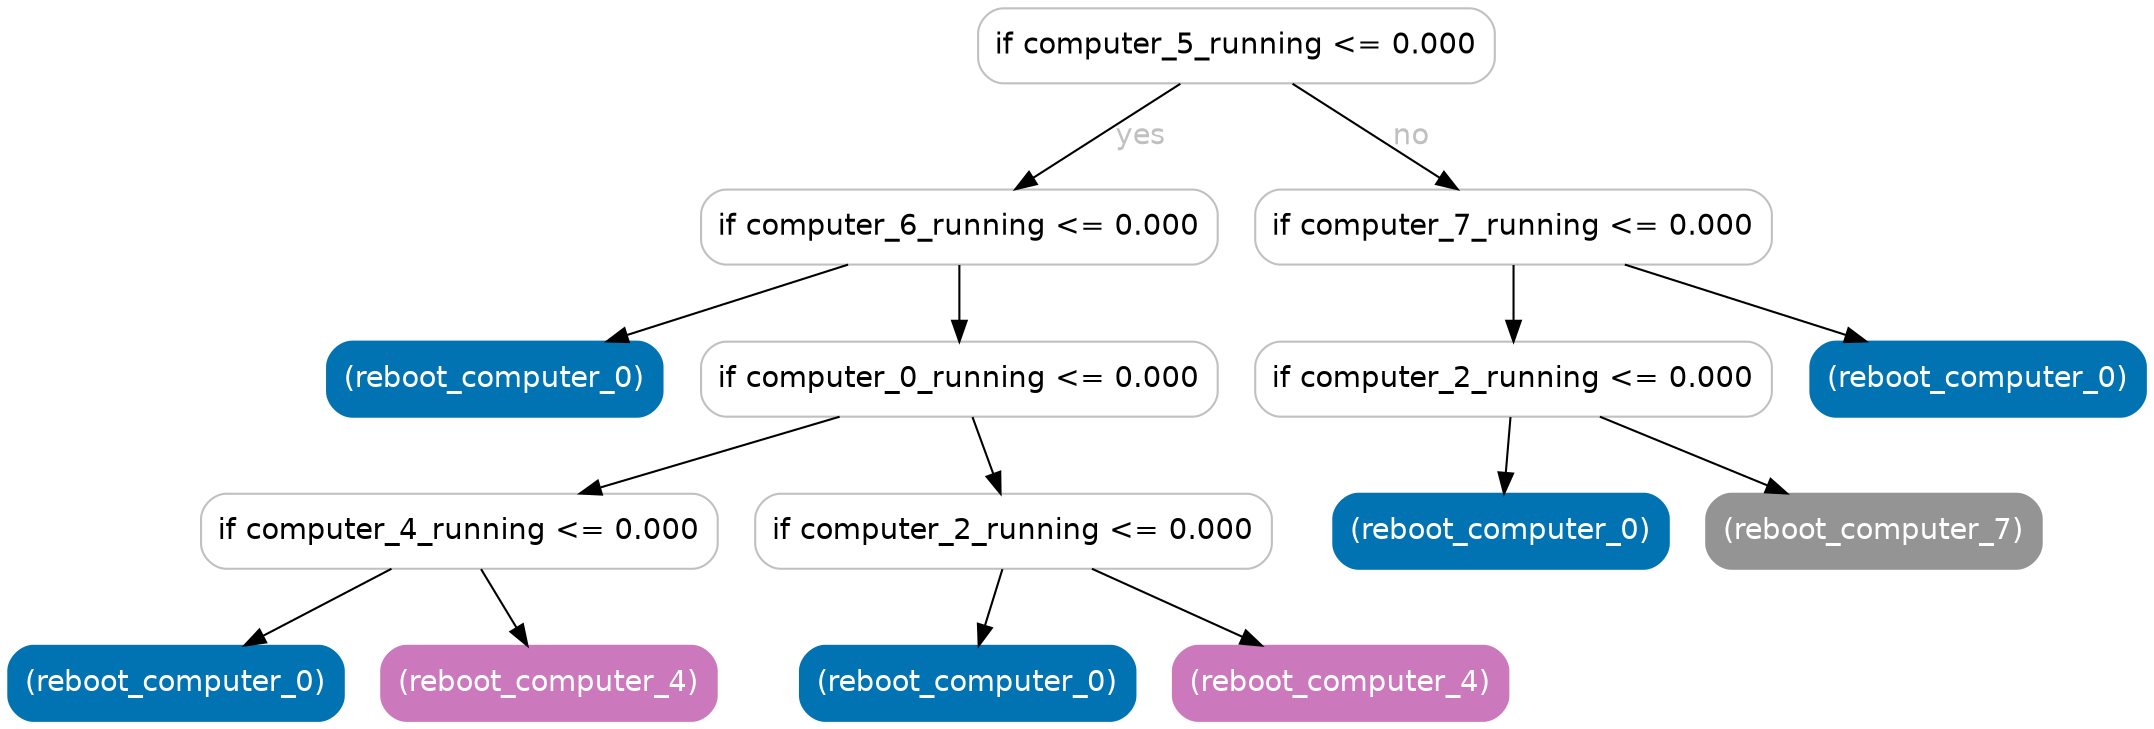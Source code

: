 digraph Tree {
	graph [bb="0,0,1026,342"];
	node [color=gray,
		fillcolor=white,
		fontname=helvetica,
		label="\N",
		shape=box,
		style="filled, rounded"
	];
	edge [fontname=helvetica];
	0	[height=0.5,
		label="if computer_5_running <= 0.000",
		pos="589.5,324",
		width=3.4444];
	1	[height=0.5,
		label="if computer_6_running <= 0.000",
		pos="456.5,237",
		width=3.4444];
	0 -> 1	[fontcolor=gray,
		label=yes,
		lp="544,280.5",
		pos="e,483.37,255.18 562.59,305.8 542.21,292.78 514.05,274.78 491.86,260.6"];
	10	[height=0.5,
		label="if computer_7_running <= 0.000",
		pos="722.5,237",
		width=3.4444];
	0 -> 10	[fontcolor=gray,
		label=no,
		lp="673.5,280.5",
		pos="e,695.63,255.18 616.41,305.8 636.79,292.78 664.95,274.78 687.14,260.6"];
	2	[color="#0173b2",
		fillcolor="#0173b2",
		fontcolor=white,
		height=0.5,
		label="(reboot_computer_0)",
		pos="233.5,164",
		width=2.2361];
	1 -> 2	[fontcolor=gray,
		pos="e,287.25,182.11 403.09,218.99 371.19,208.84 330.49,195.88 296.96,185.2"];
	3	[height=0.5,
		label="if computer_0_running <= 0.000",
		pos="456.5,164",
		width=3.4444];
	1 -> 3	[fontcolor=gray,
		pos="e,456.5,182.03 456.5,218.81 456.5,210.79 456.5,201.05 456.5,192.07"];
	4	[height=0.5,
		label="if computer_4_running <= 0.000",
		pos="216.5,91",
		width=3.4444];
	3 -> 4	[fontcolor=gray,
		pos="e,274.35,109.11 399.01,145.99 364.54,135.79 320.51,122.77 284.33,112.07"];
	7	[height=0.5,
		label="if computer_2_running <= 0.000",
		pos="482.5,91",
		width=3.4444];
	3 -> 7	[fontcolor=gray,
		pos="e,476.26,109.03 462.79,145.81 465.8,137.62 469.45,127.62 472.8,118.48"];
	5	[color="#0173b2",
		fillcolor="#0173b2",
		fontcolor=white,
		height=0.5,
		label="(reboot_computer_0)",
		pos="80.5,18",
		width=2.2361];
	4 -> 5	[fontcolor=gray,
		pos="e,113.28,36.114 183.92,72.994 165.47,63.361 142.19,51.207 122.39,40.87"];
	6	[color="#cc78bc",
		fillcolor="#cc78bc",
		fontcolor=white,
		height=0.5,
		label="(reboot_computer_4)",
		pos="259.5,18",
		width=2.2361];
	4 -> 6	[fontcolor=gray,
		pos="e,249.19,36.029 226.91,72.813 232.03,64.353 238.31,53.984 243.99,44.612"];
	8	[color="#0173b2",
		fillcolor="#0173b2",
		fontcolor=white,
		height=0.5,
		label="(reboot_computer_0)",
		pos="460.5,18",
		width=2.2361];
	7 -> 8	[fontcolor=gray,
		pos="e,465.78,36.029 477.17,72.813 474.66,64.702 471.6,54.836 468.8,45.777"];
	9	[color="#cc78bc",
		fillcolor="#cc78bc",
		fontcolor=white,
		height=0.5,
		label="(reboot_computer_4)",
		pos="639.5,18",
		width=2.2361];
	7 -> 9	[fontcolor=gray,
		pos="e,601.66,36.114 520.11,72.994 541.79,63.186 569.26,50.766 592.38,40.311"];
	11	[height=0.5,
		label="if computer_2_running <= 0.000",
		pos="722.5,164",
		width=3.4444];
	10 -> 11	[fontcolor=gray,
		pos="e,722.5,182.03 722.5,218.81 722.5,210.79 722.5,201.05 722.5,192.07"];
	14	[color="#0173b2",
		fillcolor="#0173b2",
		fontcolor=white,
		height=0.5,
		label="(reboot_computer_0)",
		pos="945.5,164",
		width=2.2361];
	10 -> 14	[fontcolor=gray,
		pos="e,891.75,182.11 775.91,218.99 807.81,208.84 848.51,195.88 882.04,185.2"];
	12	[color="#0173b2",
		fillcolor="#0173b2",
		fontcolor=white,
		height=0.5,
		label="(reboot_computer_0)",
		pos="716.5,91",
		width=2.2361];
	11 -> 12	[fontcolor=gray,
		pos="e,717.94,109.03 721.05,145.81 720.37,137.79 719.55,128.05 718.79,119.07"];
	13	[color="#949494",
		fillcolor="#949494",
		fontcolor=white,
		height=0.5,
		label="(reboot_computer_7)",
		pos="895.5,91",
		width=2.2361];
	11 -> 13	[fontcolor=gray,
		pos="e,853.8,109.11 763.94,145.99 788.05,136.1 818.64,123.54 844.25,113.03"];
}
